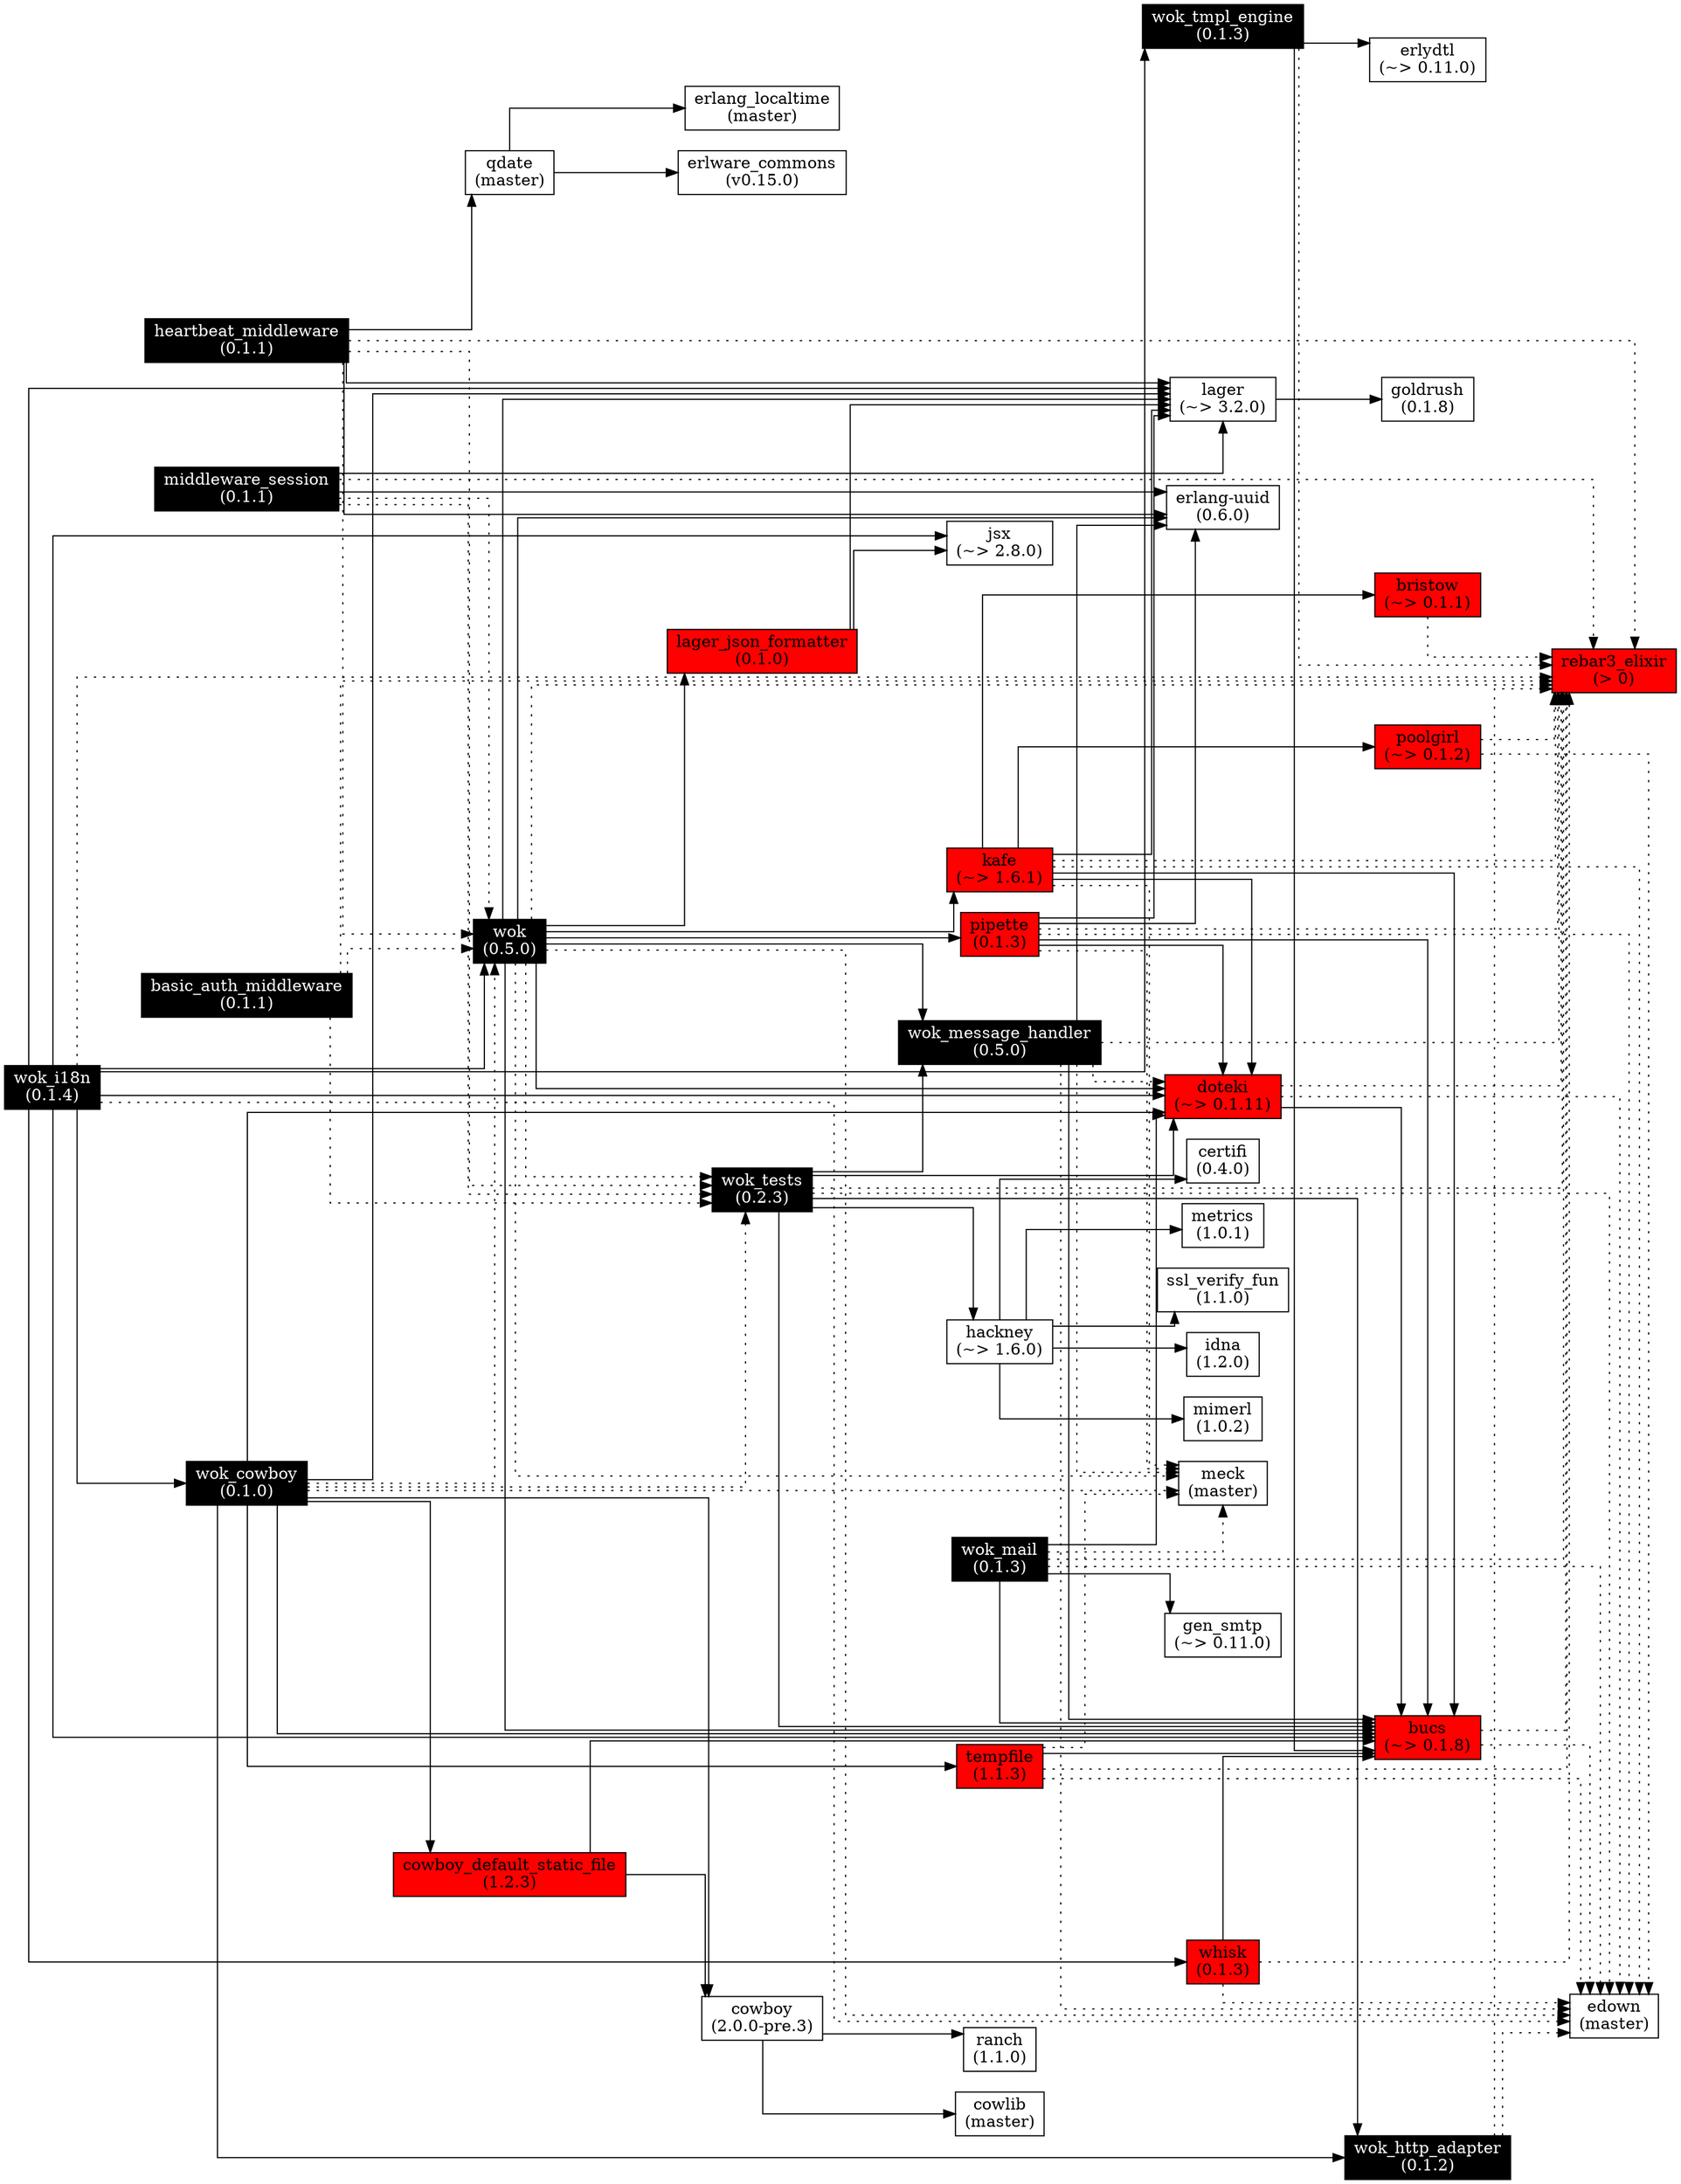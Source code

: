 digraph wok_deps {
  node[shape=box];
  graph[
    remincross=true;
    splines=ortho;
    rankdir=LR;
  ]

  bristow[label="bristow\n(~> 0.1.1)", style="filled", fillcolor="red"];
  poolgirl[label="poolgirl\n(~> 0.1.2)", style="filled", fillcolor="red"];
  bucs[label="bucs\n(~> 0.1.8)", style="filled", fillcolor="red"];
  wok_http_adapter[label="wok_http_adapter\n(0.1.2)", fontcolor="white", style="filled", fillcolor="black"];
  wok_tmpl_engine[label="wok_tmpl_engine\n(0.1.3)", fontcolor="white", style="filled", fillcolor="black"];
  whisk[label="whisk\n(0.1.3)", style="filled", fillcolor="red"];
  uuid[label="erlang-uuid\n(0.6.0)", fillcolor="red"];
  doteki[label="doteki\n(~> 0.1.11)", style="filled", fillcolor="red"];
  kafe[label="kafe\n(~> 1.6.1)", style="filled", fillcolor="red"];
  pipette[label="pipette\n(0.1.3)", style="filled", fillcolor="red"];
  wok_message_handler[label="wok_message_handler\n(0.5.0)", fontcolor="white", style="filled", fillcolor="black"];
  tempfile[label="tempfile\n(1.1.3)", style="filled", fillcolor="red"];
  wok_mail[label="wok_mail\n(0.1.3)", fontcolor="white", style="filled", fillcolor="black"];
  lager_json_formatter[label="lager_json_formatter\n(0.1.0)", style="filled", fillcolor="red"];
  wok_tests[label="wok_tests\n(0.2.3)", fontcolor="white", style="filled", fillcolor="black"];

  wok[label="wok\n(0.5.0)", fontcolor="white", style="filled", fillcolor="black"];
  cowboy_default_static_file[label="cowboy_default_static_file\n(1.2.3)", style="filled", fillcolor="red"];
  middleware_session[label="middleware_session\n(0.1.1)", fontcolor="white", style="filled", fillcolor="black"];
  heartbeat_middleware[label="heartbeat_middleware\n(0.1.1)", fontcolor="white", style="filled", fillcolor="black"];
  basic_auth_middleware[label="basic_auth_middleware\n(0.1.1)", fontcolor="white", style="filled", fillcolor="black"];
  wok_cowboy[label="wok_cowboy\n(0.1.0)", fontcolor="white", style="filled", fillcolor="black"];
  wok_i18n[label="wok_i18n\n(0.1.4)", fontcolor="white", style="filled", fillcolor="black"];

  lager[label="lager\n(~> 3.2.0)"];
  cowboy[label="cowboy\n(2.0.0-pre.3)"];
  rebar3_elixir[label="rebar3_elixir\n(> 0)", style="filled", fillcolor="red"];
  meck[label="meck\n(master)"];
  edown[label="edown\n(master)"];
  goldrush[label="goldrush\n(0.1.8)"];
  jsx[label="jsx\n(~> 2.8.0)"];
  cowlib[label="cowlib\n(master)"];
  ranch[label="ranch\n(1.1.0)"];
  hackney[label="hackney\n(~> 1.6.0)"];
  idna[label="idna\n(1.2.0)"];
  mimerl[label="mimerl\n(1.0.2)"];
  certifi[label="certifi\n(0.4.0)"];
  metrics[label="metrics\n(1.0.1)"];
  ssl_verify_fun[label="ssl_verify_fun\n(1.1.0)"];
  gen_smtp[label="gen_smtp\n(~> 0.11.0)"];
  erlydtl[label="erlydtl\n(~> 0.11.0)"];
  qdate[label="qdate\n(master)"];
  erlware_commons[label="erlware_commons\n(v0.15.0)"];
  erlang_localtime[label="erlang_localtime\n(master)"];

  wok -> lager;
  wok -> lager_json_formatter
  wok -> wok_message_handler;
  wok -> pipette;
  wok -> kafe;
  wok -> bucs;
  wok -> doteki;
  wok -> uuid;
  wok-> rebar3_elixir[style=dotted];
  wok -> meck[style=dotted];
  wok -> wok_tests[style=dotted];
  wok -> edown[style=dotted];

  wok_cowboy -> lager;
  wok_cowboy -> wok_http_adapter;
  wok_cowboy -> cowboy;
  wok_cowboy -> cowboy_default_static_file;
  wok_cowboy -> bucs;
  wok_cowboy -> doteki;
  wok_cowboy -> tempfile;
  wok_cowboy -> meck[style=dotted];
  wok_cowboy -> wok_tests[style=dotted];
  wok_cowboy -> wok[style=dotted];

  lager -> goldrush;

  lager_json_formatter -> lager;
  lager_json_formatter -> jsx;

  wok_http_adapter -> edown[style=dotted];
  wok_http_adapter -> rebar3_elixir[style=dotted];

  wok_message_handler -> bucs;
  wok_message_handler -> uuid;
  wok_message_handler -> meck[style=dotted];
  wok_message_handler -> doteki[style=dotted];
  wok_message_handler -> edown[style=dotted];
  wok_message_handler -> rebar3_elixir[style=dotted];

  pipette -> lager;
  pipette -> bucs;
  pipette -> doteki;
  pipette -> uuid;
  pipette -> meck[style=dotted];
  pipette -> edown[style=dotted];
  pipette -> rebar3_elixir[style=dotted];

  kafe -> lager;
  kafe -> bucs;
  kafe -> doteki;
  kafe -> poolgirl;
  kafe -> bristow;
  kafe -> meck[style=dotted];
  kafe -> edown[style=dotted];
  kafe -> rebar3_elixir[style=dotted];

  bristow -> rebar3_elixir[style=dotted];

  cowboy -> cowlib;
  cowboy -> ranch;

  cowboy_default_static_file -> bucs;
  cowboy_default_static_file -> cowboy;

  bucs -> edown[style=dotted];
  bucs -> rebar3_elixir[style=dotted];

  doteki -> bucs;
  doteki -> edown[style=dotted];
  doteki -> rebar3_elixir[style=dotted];

  tempfile -> bucs;
  tempfile -> meck[style=dotted];
  tempfile -> edown[style=dotted];
  tempfile -> rebar3_elixir[style=dotted];

  wok_tests -> bucs;
  wok_tests -> wok_http_adapter;
  wok_tests -> wok_message_handler;
  wok_tests -> doteki;
  wok_tests -> hackney;
  wok_tests -> edown[style=dotted];
  wok_tests -> rebar3_elixir[style=dotted];

  poolgirl -> edown[style=dotted];
  poolgirl -> rebar3_elixir[style=dotted];

  hackney -> idna;
  hackney -> mimerl;
  hackney -> certifi;
  hackney -> metrics;
  hackney -> ssl_verify_fun;

  wok_mail -> bucs;
  wok_mail -> doteki;
  wok_mail -> gen_smtp;
  wok_mail -> meck[style=dotted];
  wok_mail -> edown[style=dotted];
  wok_mail -> rebar3_elixir[style=dotted];

  wok_i18n -> jsx;
  wok_i18n -> lager;
  wok_i18n -> wok_tmpl_engine;
  wok_i18n -> whisk;
  wok_i18n -> wok;
  wok_i18n -> bucs;
  wok_i18n -> doteki;
  wok_i18n -> wok_cowboy;
  wok_i18n -> edown[style=dotted];
  wok_i18n -> rebar3_elixir[style=dotted];

  wok_tmpl_engine -> bucs;
  wok_tmpl_engine -> erlydtl;
  wok_tmpl_engine -> rebar3_elixir[style=dotted];

  whisk -> bucs;
  whisk -> edown[style=dotted];
  whisk -> rebar3_elixir[style=dotted];

  basic_auth_middleware -> wok[style=dotted];
  basic_auth_middleware -> wok_tests[style=dotted];
  basic_auth_middleware -> rebar3_elixir[style=dotted];

  middleware_session -> lager;
  middleware_session -> uuid;
  middleware_session -> wok[style=dotted];
  middleware_session -> wok_tests[style=dotted];
  middleware_session -> rebar3_elixir[style=dotted];

  heartbeat_middleware -> lager;
  heartbeat_middleware -> uuid;
  heartbeat_middleware -> qdate;
  heartbeat_middleware -> wok[style=dotted];
  heartbeat_middleware -> wok_tests[style=dotted];
  heartbeat_middleware -> rebar3_elixir[style=dotted];

  qdate -> erlware_commons;
  qdate -> erlang_localtime;
}
